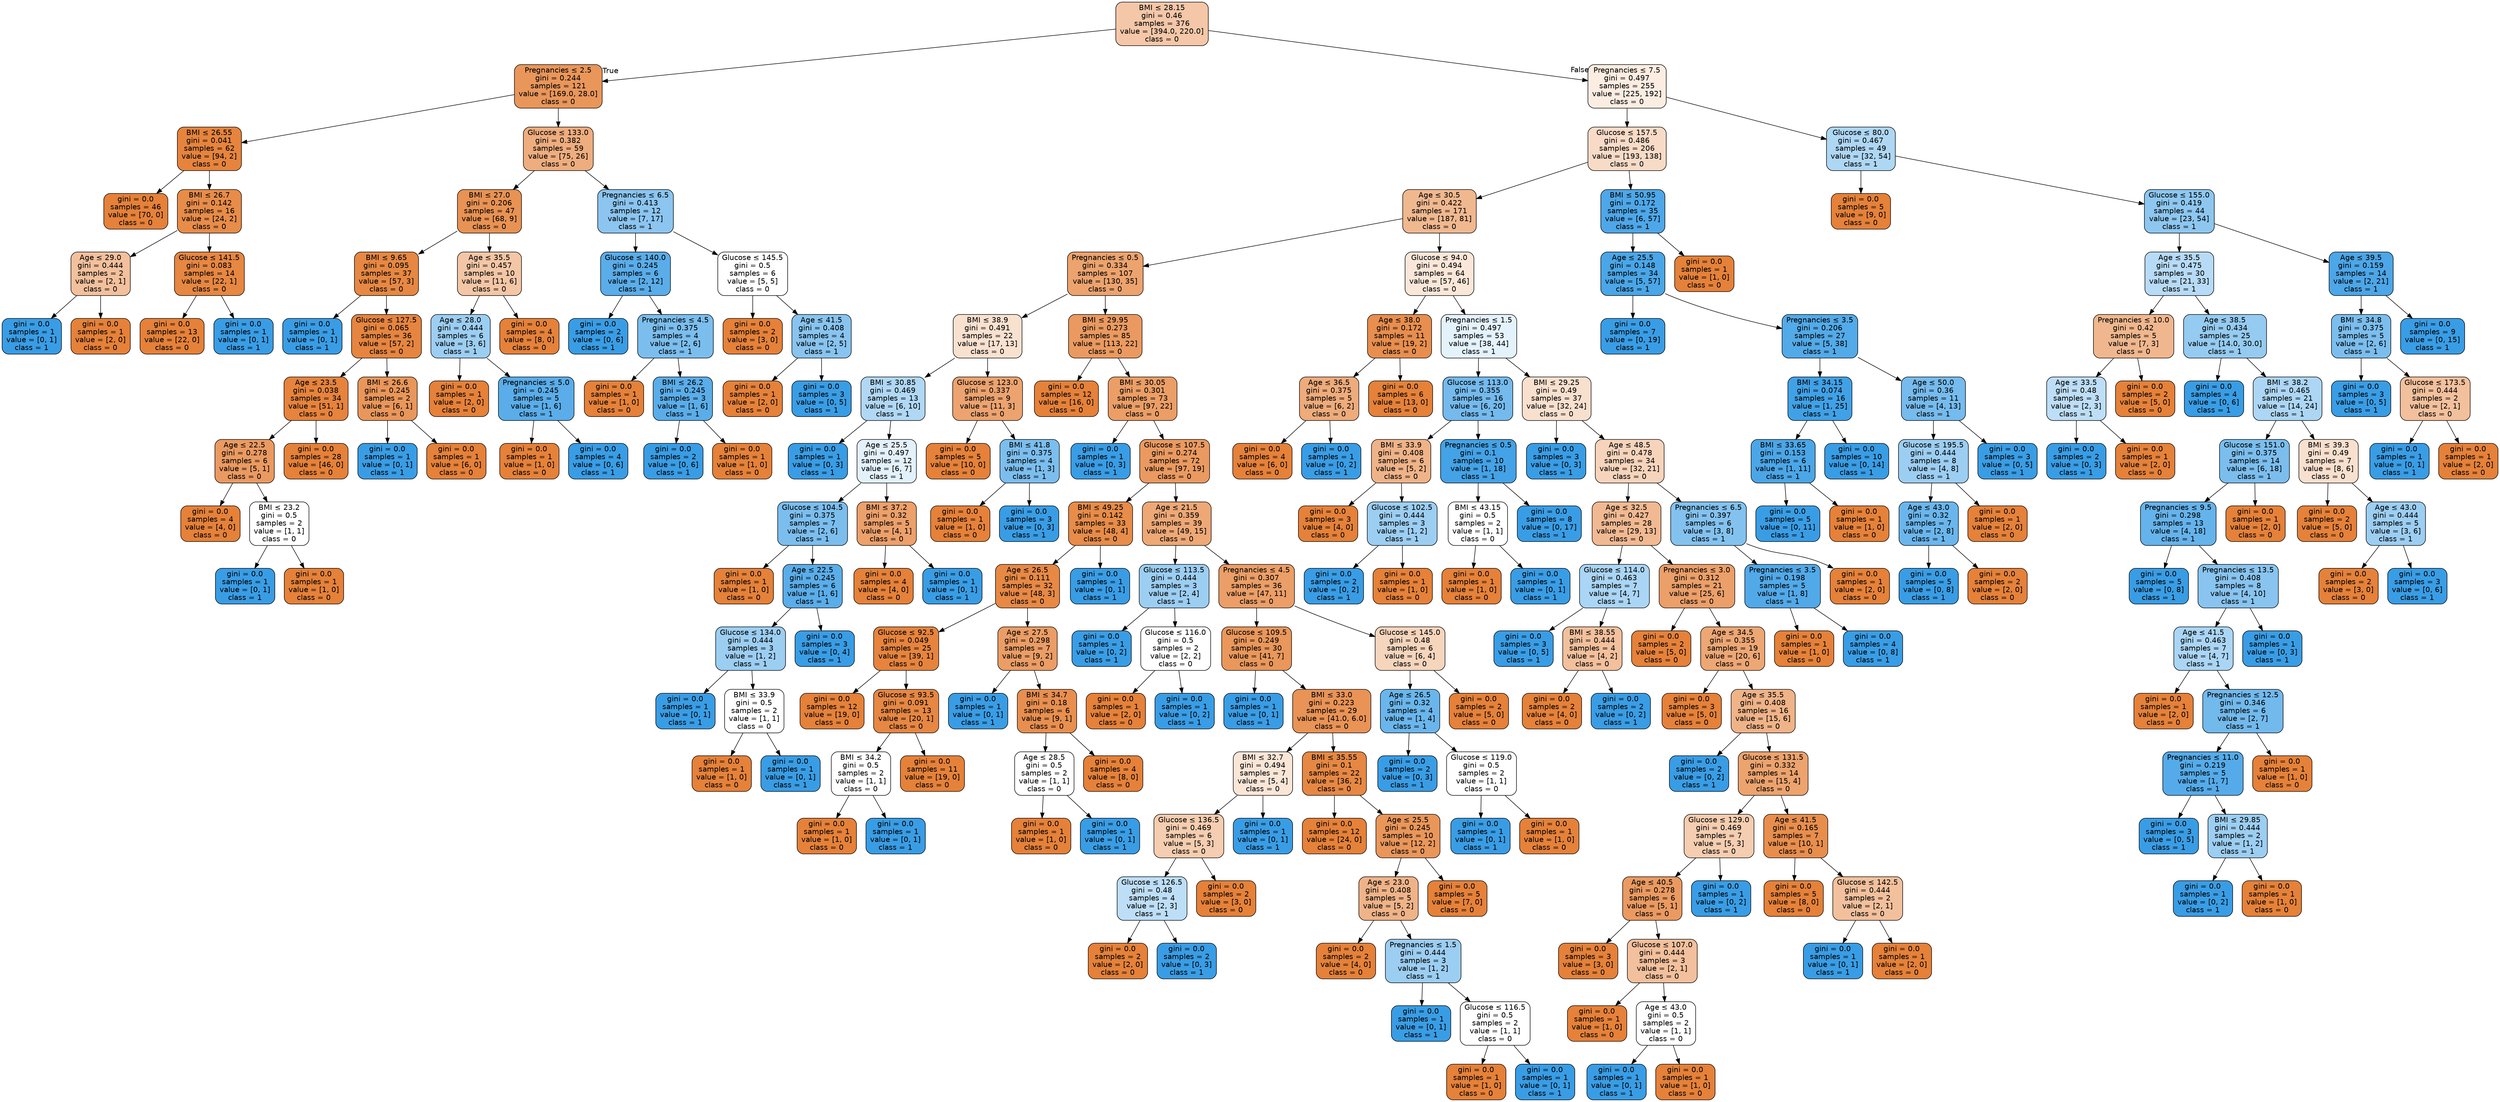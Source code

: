 digraph Tree {
node [shape=box, style="filled, rounded", color="black", fontname="helvetica"] ;
edge [fontname="helvetica"] ;
0 [label=<BMI &le; 28.15<br/>gini = 0.46<br/>samples = 376<br/>value = [394.0, 220.0]<br/>class = 0>, fillcolor="#f4c7a8"] ;
1 [label=<Pregnancies &le; 2.5<br/>gini = 0.244<br/>samples = 121<br/>value = [169.0, 28.0]<br/>class = 0>, fillcolor="#e9965a"] ;
0 -> 1 [labeldistance=2.5, labelangle=45, headlabel="True"] ;
2 [label=<BMI &le; 26.55<br/>gini = 0.041<br/>samples = 62<br/>value = [94, 2]<br/>class = 0>, fillcolor="#e6843d"] ;
1 -> 2 ;
3 [label=<gini = 0.0<br/>samples = 46<br/>value = [70, 0]<br/>class = 0>, fillcolor="#e58139"] ;
2 -> 3 ;
4 [label=<BMI &le; 26.7<br/>gini = 0.142<br/>samples = 16<br/>value = [24, 2]<br/>class = 0>, fillcolor="#e78c49"] ;
2 -> 4 ;
5 [label=<Age &le; 29.0<br/>gini = 0.444<br/>samples = 2<br/>value = [2, 1]<br/>class = 0>, fillcolor="#f2c09c"] ;
4 -> 5 ;
6 [label=<gini = 0.0<br/>samples = 1<br/>value = [0, 1]<br/>class = 1>, fillcolor="#399de5"] ;
5 -> 6 ;
7 [label=<gini = 0.0<br/>samples = 1<br/>value = [2, 0]<br/>class = 0>, fillcolor="#e58139"] ;
5 -> 7 ;
8 [label=<Glucose &le; 141.5<br/>gini = 0.083<br/>samples = 14<br/>value = [22, 1]<br/>class = 0>, fillcolor="#e68742"] ;
4 -> 8 ;
9 [label=<gini = 0.0<br/>samples = 13<br/>value = [22, 0]<br/>class = 0>, fillcolor="#e58139"] ;
8 -> 9 ;
10 [label=<gini = 0.0<br/>samples = 1<br/>value = [0, 1]<br/>class = 1>, fillcolor="#399de5"] ;
8 -> 10 ;
11 [label=<Glucose &le; 133.0<br/>gini = 0.382<br/>samples = 59<br/>value = [75, 26]<br/>class = 0>, fillcolor="#eead7e"] ;
1 -> 11 ;
12 [label=<BMI &le; 27.0<br/>gini = 0.206<br/>samples = 47<br/>value = [68, 9]<br/>class = 0>, fillcolor="#e89253"] ;
11 -> 12 ;
13 [label=<BMI &le; 9.65<br/>gini = 0.095<br/>samples = 37<br/>value = [57, 3]<br/>class = 0>, fillcolor="#e68843"] ;
12 -> 13 ;
14 [label=<gini = 0.0<br/>samples = 1<br/>value = [0, 1]<br/>class = 1>, fillcolor="#399de5"] ;
13 -> 14 ;
15 [label=<Glucose &le; 127.5<br/>gini = 0.065<br/>samples = 36<br/>value = [57, 2]<br/>class = 0>, fillcolor="#e68540"] ;
13 -> 15 ;
16 [label=<Age &le; 23.5<br/>gini = 0.038<br/>samples = 34<br/>value = [51, 1]<br/>class = 0>, fillcolor="#e6833d"] ;
15 -> 16 ;
17 [label=<Age &le; 22.5<br/>gini = 0.278<br/>samples = 6<br/>value = [5, 1]<br/>class = 0>, fillcolor="#ea9a61"] ;
16 -> 17 ;
18 [label=<gini = 0.0<br/>samples = 4<br/>value = [4, 0]<br/>class = 0>, fillcolor="#e58139"] ;
17 -> 18 ;
19 [label=<BMI &le; 23.2<br/>gini = 0.5<br/>samples = 2<br/>value = [1, 1]<br/>class = 0>, fillcolor="#ffffff"] ;
17 -> 19 ;
20 [label=<gini = 0.0<br/>samples = 1<br/>value = [0, 1]<br/>class = 1>, fillcolor="#399de5"] ;
19 -> 20 ;
21 [label=<gini = 0.0<br/>samples = 1<br/>value = [1, 0]<br/>class = 0>, fillcolor="#e58139"] ;
19 -> 21 ;
22 [label=<gini = 0.0<br/>samples = 28<br/>value = [46, 0]<br/>class = 0>, fillcolor="#e58139"] ;
16 -> 22 ;
23 [label=<BMI &le; 26.6<br/>gini = 0.245<br/>samples = 2<br/>value = [6, 1]<br/>class = 0>, fillcolor="#e9965a"] ;
15 -> 23 ;
24 [label=<gini = 0.0<br/>samples = 1<br/>value = [0, 1]<br/>class = 1>, fillcolor="#399de5"] ;
23 -> 24 ;
25 [label=<gini = 0.0<br/>samples = 1<br/>value = [6, 0]<br/>class = 0>, fillcolor="#e58139"] ;
23 -> 25 ;
26 [label=<Age &le; 35.5<br/>gini = 0.457<br/>samples = 10<br/>value = [11, 6]<br/>class = 0>, fillcolor="#f3c6a5"] ;
12 -> 26 ;
27 [label=<Age &le; 28.0<br/>gini = 0.444<br/>samples = 6<br/>value = [3, 6]<br/>class = 1>, fillcolor="#9ccef2"] ;
26 -> 27 ;
28 [label=<gini = 0.0<br/>samples = 1<br/>value = [2, 0]<br/>class = 0>, fillcolor="#e58139"] ;
27 -> 28 ;
29 [label=<Pregnancies &le; 5.0<br/>gini = 0.245<br/>samples = 5<br/>value = [1, 6]<br/>class = 1>, fillcolor="#5aade9"] ;
27 -> 29 ;
30 [label=<gini = 0.0<br/>samples = 1<br/>value = [1, 0]<br/>class = 0>, fillcolor="#e58139"] ;
29 -> 30 ;
31 [label=<gini = 0.0<br/>samples = 4<br/>value = [0, 6]<br/>class = 1>, fillcolor="#399de5"] ;
29 -> 31 ;
32 [label=<gini = 0.0<br/>samples = 4<br/>value = [8, 0]<br/>class = 0>, fillcolor="#e58139"] ;
26 -> 32 ;
33 [label=<Pregnancies &le; 6.5<br/>gini = 0.413<br/>samples = 12<br/>value = [7, 17]<br/>class = 1>, fillcolor="#8bc5f0"] ;
11 -> 33 ;
34 [label=<Glucose &le; 140.0<br/>gini = 0.245<br/>samples = 6<br/>value = [2, 12]<br/>class = 1>, fillcolor="#5aade9"] ;
33 -> 34 ;
35 [label=<gini = 0.0<br/>samples = 2<br/>value = [0, 6]<br/>class = 1>, fillcolor="#399de5"] ;
34 -> 35 ;
36 [label=<Pregnancies &le; 4.5<br/>gini = 0.375<br/>samples = 4<br/>value = [2, 6]<br/>class = 1>, fillcolor="#7bbeee"] ;
34 -> 36 ;
37 [label=<gini = 0.0<br/>samples = 1<br/>value = [1, 0]<br/>class = 0>, fillcolor="#e58139"] ;
36 -> 37 ;
38 [label=<BMI &le; 26.2<br/>gini = 0.245<br/>samples = 3<br/>value = [1, 6]<br/>class = 1>, fillcolor="#5aade9"] ;
36 -> 38 ;
39 [label=<gini = 0.0<br/>samples = 2<br/>value = [0, 6]<br/>class = 1>, fillcolor="#399de5"] ;
38 -> 39 ;
40 [label=<gini = 0.0<br/>samples = 1<br/>value = [1, 0]<br/>class = 0>, fillcolor="#e58139"] ;
38 -> 40 ;
41 [label=<Glucose &le; 145.5<br/>gini = 0.5<br/>samples = 6<br/>value = [5, 5]<br/>class = 0>, fillcolor="#ffffff"] ;
33 -> 41 ;
42 [label=<gini = 0.0<br/>samples = 2<br/>value = [3, 0]<br/>class = 0>, fillcolor="#e58139"] ;
41 -> 42 ;
43 [label=<Age &le; 41.5<br/>gini = 0.408<br/>samples = 4<br/>value = [2, 5]<br/>class = 1>, fillcolor="#88c4ef"] ;
41 -> 43 ;
44 [label=<gini = 0.0<br/>samples = 1<br/>value = [2, 0]<br/>class = 0>, fillcolor="#e58139"] ;
43 -> 44 ;
45 [label=<gini = 0.0<br/>samples = 3<br/>value = [0, 5]<br/>class = 1>, fillcolor="#399de5"] ;
43 -> 45 ;
46 [label=<Pregnancies &le; 7.5<br/>gini = 0.497<br/>samples = 255<br/>value = [225, 192]<br/>class = 0>, fillcolor="#fbede2"] ;
0 -> 46 [labeldistance=2.5, labelangle=-45, headlabel="False"] ;
47 [label=<Glucose &le; 157.5<br/>gini = 0.486<br/>samples = 206<br/>value = [193, 138]<br/>class = 0>, fillcolor="#f8dbc7"] ;
46 -> 47 ;
48 [label=<Age &le; 30.5<br/>gini = 0.422<br/>samples = 171<br/>value = [187, 81]<br/>class = 0>, fillcolor="#f0b88f"] ;
47 -> 48 ;
49 [label=<Pregnancies &le; 0.5<br/>gini = 0.334<br/>samples = 107<br/>value = [130, 35]<br/>class = 0>, fillcolor="#eca36e"] ;
48 -> 49 ;
50 [label=<BMI &le; 38.9<br/>gini = 0.491<br/>samples = 22<br/>value = [17, 13]<br/>class = 0>, fillcolor="#f9e1d0"] ;
49 -> 50 ;
51 [label=<BMI &le; 30.85<br/>gini = 0.469<br/>samples = 13<br/>value = [6, 10]<br/>class = 1>, fillcolor="#b0d8f5"] ;
50 -> 51 ;
52 [label=<gini = 0.0<br/>samples = 1<br/>value = [0, 3]<br/>class = 1>, fillcolor="#399de5"] ;
51 -> 52 ;
53 [label=<Age &le; 25.5<br/>gini = 0.497<br/>samples = 12<br/>value = [6, 7]<br/>class = 1>, fillcolor="#e3f1fb"] ;
51 -> 53 ;
54 [label=<Glucose &le; 104.5<br/>gini = 0.375<br/>samples = 7<br/>value = [2, 6]<br/>class = 1>, fillcolor="#7bbeee"] ;
53 -> 54 ;
55 [label=<gini = 0.0<br/>samples = 1<br/>value = [1, 0]<br/>class = 0>, fillcolor="#e58139"] ;
54 -> 55 ;
56 [label=<Age &le; 22.5<br/>gini = 0.245<br/>samples = 6<br/>value = [1, 6]<br/>class = 1>, fillcolor="#5aade9"] ;
54 -> 56 ;
57 [label=<Glucose &le; 134.0<br/>gini = 0.444<br/>samples = 3<br/>value = [1, 2]<br/>class = 1>, fillcolor="#9ccef2"] ;
56 -> 57 ;
58 [label=<gini = 0.0<br/>samples = 1<br/>value = [0, 1]<br/>class = 1>, fillcolor="#399de5"] ;
57 -> 58 ;
59 [label=<BMI &le; 33.9<br/>gini = 0.5<br/>samples = 2<br/>value = [1, 1]<br/>class = 0>, fillcolor="#ffffff"] ;
57 -> 59 ;
60 [label=<gini = 0.0<br/>samples = 1<br/>value = [1, 0]<br/>class = 0>, fillcolor="#e58139"] ;
59 -> 60 ;
61 [label=<gini = 0.0<br/>samples = 1<br/>value = [0, 1]<br/>class = 1>, fillcolor="#399de5"] ;
59 -> 61 ;
62 [label=<gini = 0.0<br/>samples = 3<br/>value = [0, 4]<br/>class = 1>, fillcolor="#399de5"] ;
56 -> 62 ;
63 [label=<BMI &le; 37.2<br/>gini = 0.32<br/>samples = 5<br/>value = [4, 1]<br/>class = 0>, fillcolor="#eca06a"] ;
53 -> 63 ;
64 [label=<gini = 0.0<br/>samples = 4<br/>value = [4, 0]<br/>class = 0>, fillcolor="#e58139"] ;
63 -> 64 ;
65 [label=<gini = 0.0<br/>samples = 1<br/>value = [0, 1]<br/>class = 1>, fillcolor="#399de5"] ;
63 -> 65 ;
66 [label=<Glucose &le; 123.0<br/>gini = 0.337<br/>samples = 9<br/>value = [11, 3]<br/>class = 0>, fillcolor="#eca36f"] ;
50 -> 66 ;
67 [label=<gini = 0.0<br/>samples = 5<br/>value = [10, 0]<br/>class = 0>, fillcolor="#e58139"] ;
66 -> 67 ;
68 [label=<BMI &le; 41.8<br/>gini = 0.375<br/>samples = 4<br/>value = [1, 3]<br/>class = 1>, fillcolor="#7bbeee"] ;
66 -> 68 ;
69 [label=<gini = 0.0<br/>samples = 1<br/>value = [1, 0]<br/>class = 0>, fillcolor="#e58139"] ;
68 -> 69 ;
70 [label=<gini = 0.0<br/>samples = 3<br/>value = [0, 3]<br/>class = 1>, fillcolor="#399de5"] ;
68 -> 70 ;
71 [label=<BMI &le; 29.95<br/>gini = 0.273<br/>samples = 85<br/>value = [113, 22]<br/>class = 0>, fillcolor="#ea9a60"] ;
49 -> 71 ;
72 [label=<gini = 0.0<br/>samples = 12<br/>value = [16, 0]<br/>class = 0>, fillcolor="#e58139"] ;
71 -> 72 ;
73 [label=<BMI &le; 30.05<br/>gini = 0.301<br/>samples = 73<br/>value = [97, 22]<br/>class = 0>, fillcolor="#eb9e66"] ;
71 -> 73 ;
74 [label=<gini = 0.0<br/>samples = 1<br/>value = [0, 3]<br/>class = 1>, fillcolor="#399de5"] ;
73 -> 74 ;
75 [label=<Glucose &le; 107.5<br/>gini = 0.274<br/>samples = 72<br/>value = [97, 19]<br/>class = 0>, fillcolor="#ea9a60"] ;
73 -> 75 ;
76 [label=<BMI &le; 49.25<br/>gini = 0.142<br/>samples = 33<br/>value = [48, 4]<br/>class = 0>, fillcolor="#e78c49"] ;
75 -> 76 ;
77 [label=<Age &le; 26.5<br/>gini = 0.111<br/>samples = 32<br/>value = [48, 3]<br/>class = 0>, fillcolor="#e78945"] ;
76 -> 77 ;
78 [label=<Glucose &le; 92.5<br/>gini = 0.049<br/>samples = 25<br/>value = [39, 1]<br/>class = 0>, fillcolor="#e6843e"] ;
77 -> 78 ;
79 [label=<gini = 0.0<br/>samples = 12<br/>value = [19, 0]<br/>class = 0>, fillcolor="#e58139"] ;
78 -> 79 ;
80 [label=<Glucose &le; 93.5<br/>gini = 0.091<br/>samples = 13<br/>value = [20, 1]<br/>class = 0>, fillcolor="#e68743"] ;
78 -> 80 ;
81 [label=<BMI &le; 34.2<br/>gini = 0.5<br/>samples = 2<br/>value = [1, 1]<br/>class = 0>, fillcolor="#ffffff"] ;
80 -> 81 ;
82 [label=<gini = 0.0<br/>samples = 1<br/>value = [1, 0]<br/>class = 0>, fillcolor="#e58139"] ;
81 -> 82 ;
83 [label=<gini = 0.0<br/>samples = 1<br/>value = [0, 1]<br/>class = 1>, fillcolor="#399de5"] ;
81 -> 83 ;
84 [label=<gini = 0.0<br/>samples = 11<br/>value = [19, 0]<br/>class = 0>, fillcolor="#e58139"] ;
80 -> 84 ;
85 [label=<Age &le; 27.5<br/>gini = 0.298<br/>samples = 7<br/>value = [9, 2]<br/>class = 0>, fillcolor="#eb9d65"] ;
77 -> 85 ;
86 [label=<gini = 0.0<br/>samples = 1<br/>value = [0, 1]<br/>class = 1>, fillcolor="#399de5"] ;
85 -> 86 ;
87 [label=<BMI &le; 34.7<br/>gini = 0.18<br/>samples = 6<br/>value = [9, 1]<br/>class = 0>, fillcolor="#e88f4f"] ;
85 -> 87 ;
88 [label=<Age &le; 28.5<br/>gini = 0.5<br/>samples = 2<br/>value = [1, 1]<br/>class = 0>, fillcolor="#ffffff"] ;
87 -> 88 ;
89 [label=<gini = 0.0<br/>samples = 1<br/>value = [1, 0]<br/>class = 0>, fillcolor="#e58139"] ;
88 -> 89 ;
90 [label=<gini = 0.0<br/>samples = 1<br/>value = [0, 1]<br/>class = 1>, fillcolor="#399de5"] ;
88 -> 90 ;
91 [label=<gini = 0.0<br/>samples = 4<br/>value = [8, 0]<br/>class = 0>, fillcolor="#e58139"] ;
87 -> 91 ;
92 [label=<gini = 0.0<br/>samples = 1<br/>value = [0, 1]<br/>class = 1>, fillcolor="#399de5"] ;
76 -> 92 ;
93 [label=<Age &le; 21.5<br/>gini = 0.359<br/>samples = 39<br/>value = [49, 15]<br/>class = 0>, fillcolor="#eda876"] ;
75 -> 93 ;
94 [label=<Glucose &le; 113.5<br/>gini = 0.444<br/>samples = 3<br/>value = [2, 4]<br/>class = 1>, fillcolor="#9ccef2"] ;
93 -> 94 ;
95 [label=<gini = 0.0<br/>samples = 1<br/>value = [0, 2]<br/>class = 1>, fillcolor="#399de5"] ;
94 -> 95 ;
96 [label=<Glucose &le; 116.0<br/>gini = 0.5<br/>samples = 2<br/>value = [2, 2]<br/>class = 0>, fillcolor="#ffffff"] ;
94 -> 96 ;
97 [label=<gini = 0.0<br/>samples = 1<br/>value = [2, 0]<br/>class = 0>, fillcolor="#e58139"] ;
96 -> 97 ;
98 [label=<gini = 0.0<br/>samples = 1<br/>value = [0, 2]<br/>class = 1>, fillcolor="#399de5"] ;
96 -> 98 ;
99 [label=<Pregnancies &le; 4.5<br/>gini = 0.307<br/>samples = 36<br/>value = [47, 11]<br/>class = 0>, fillcolor="#eb9e67"] ;
93 -> 99 ;
100 [label=<Glucose &le; 109.5<br/>gini = 0.249<br/>samples = 30<br/>value = [41, 7]<br/>class = 0>, fillcolor="#e9975b"] ;
99 -> 100 ;
101 [label=<gini = 0.0<br/>samples = 1<br/>value = [0, 1]<br/>class = 1>, fillcolor="#399de5"] ;
100 -> 101 ;
102 [label=<BMI &le; 33.0<br/>gini = 0.223<br/>samples = 29<br/>value = [41.0, 6.0]<br/>class = 0>, fillcolor="#e99356"] ;
100 -> 102 ;
103 [label=<BMI &le; 32.7<br/>gini = 0.494<br/>samples = 7<br/>value = [5, 4]<br/>class = 0>, fillcolor="#fae6d7"] ;
102 -> 103 ;
104 [label=<Glucose &le; 136.5<br/>gini = 0.469<br/>samples = 6<br/>value = [5, 3]<br/>class = 0>, fillcolor="#f5cdb0"] ;
103 -> 104 ;
105 [label=<Glucose &le; 126.5<br/>gini = 0.48<br/>samples = 4<br/>value = [2, 3]<br/>class = 1>, fillcolor="#bddef6"] ;
104 -> 105 ;
106 [label=<gini = 0.0<br/>samples = 2<br/>value = [2, 0]<br/>class = 0>, fillcolor="#e58139"] ;
105 -> 106 ;
107 [label=<gini = 0.0<br/>samples = 2<br/>value = [0, 3]<br/>class = 1>, fillcolor="#399de5"] ;
105 -> 107 ;
108 [label=<gini = 0.0<br/>samples = 2<br/>value = [3, 0]<br/>class = 0>, fillcolor="#e58139"] ;
104 -> 108 ;
109 [label=<gini = 0.0<br/>samples = 1<br/>value = [0, 1]<br/>class = 1>, fillcolor="#399de5"] ;
103 -> 109 ;
110 [label=<BMI &le; 35.55<br/>gini = 0.1<br/>samples = 22<br/>value = [36, 2]<br/>class = 0>, fillcolor="#e68844"] ;
102 -> 110 ;
111 [label=<gini = 0.0<br/>samples = 12<br/>value = [24, 0]<br/>class = 0>, fillcolor="#e58139"] ;
110 -> 111 ;
112 [label=<Age &le; 25.5<br/>gini = 0.245<br/>samples = 10<br/>value = [12, 2]<br/>class = 0>, fillcolor="#e9965a"] ;
110 -> 112 ;
113 [label=<Age &le; 23.0<br/>gini = 0.408<br/>samples = 5<br/>value = [5, 2]<br/>class = 0>, fillcolor="#efb388"] ;
112 -> 113 ;
114 [label=<gini = 0.0<br/>samples = 2<br/>value = [4, 0]<br/>class = 0>, fillcolor="#e58139"] ;
113 -> 114 ;
115 [label=<Pregnancies &le; 1.5<br/>gini = 0.444<br/>samples = 3<br/>value = [1, 2]<br/>class = 1>, fillcolor="#9ccef2"] ;
113 -> 115 ;
116 [label=<gini = 0.0<br/>samples = 1<br/>value = [0, 1]<br/>class = 1>, fillcolor="#399de5"] ;
115 -> 116 ;
117 [label=<Glucose &le; 116.5<br/>gini = 0.5<br/>samples = 2<br/>value = [1, 1]<br/>class = 0>, fillcolor="#ffffff"] ;
115 -> 117 ;
118 [label=<gini = 0.0<br/>samples = 1<br/>value = [1, 0]<br/>class = 0>, fillcolor="#e58139"] ;
117 -> 118 ;
119 [label=<gini = 0.0<br/>samples = 1<br/>value = [0, 1]<br/>class = 1>, fillcolor="#399de5"] ;
117 -> 119 ;
120 [label=<gini = 0.0<br/>samples = 5<br/>value = [7, 0]<br/>class = 0>, fillcolor="#e58139"] ;
112 -> 120 ;
121 [label=<Glucose &le; 145.0<br/>gini = 0.48<br/>samples = 6<br/>value = [6, 4]<br/>class = 0>, fillcolor="#f6d5bd"] ;
99 -> 121 ;
122 [label=<Age &le; 26.5<br/>gini = 0.32<br/>samples = 4<br/>value = [1, 4]<br/>class = 1>, fillcolor="#6ab6ec"] ;
121 -> 122 ;
123 [label=<gini = 0.0<br/>samples = 2<br/>value = [0, 3]<br/>class = 1>, fillcolor="#399de5"] ;
122 -> 123 ;
124 [label=<Glucose &le; 119.0<br/>gini = 0.5<br/>samples = 2<br/>value = [1, 1]<br/>class = 0>, fillcolor="#ffffff"] ;
122 -> 124 ;
125 [label=<gini = 0.0<br/>samples = 1<br/>value = [0, 1]<br/>class = 1>, fillcolor="#399de5"] ;
124 -> 125 ;
126 [label=<gini = 0.0<br/>samples = 1<br/>value = [1, 0]<br/>class = 0>, fillcolor="#e58139"] ;
124 -> 126 ;
127 [label=<gini = 0.0<br/>samples = 2<br/>value = [5, 0]<br/>class = 0>, fillcolor="#e58139"] ;
121 -> 127 ;
128 [label=<Glucose &le; 94.0<br/>gini = 0.494<br/>samples = 64<br/>value = [57, 46]<br/>class = 0>, fillcolor="#fae7d9"] ;
48 -> 128 ;
129 [label=<Age &le; 38.0<br/>gini = 0.172<br/>samples = 11<br/>value = [19, 2]<br/>class = 0>, fillcolor="#e88e4e"] ;
128 -> 129 ;
130 [label=<Age &le; 36.5<br/>gini = 0.375<br/>samples = 5<br/>value = [6, 2]<br/>class = 0>, fillcolor="#eeab7b"] ;
129 -> 130 ;
131 [label=<gini = 0.0<br/>samples = 4<br/>value = [6, 0]<br/>class = 0>, fillcolor="#e58139"] ;
130 -> 131 ;
132 [label=<gini = 0.0<br/>samples = 1<br/>value = [0, 2]<br/>class = 1>, fillcolor="#399de5"] ;
130 -> 132 ;
133 [label=<gini = 0.0<br/>samples = 6<br/>value = [13, 0]<br/>class = 0>, fillcolor="#e58139"] ;
129 -> 133 ;
134 [label=<Pregnancies &le; 1.5<br/>gini = 0.497<br/>samples = 53<br/>value = [38, 44]<br/>class = 1>, fillcolor="#e4f2fb"] ;
128 -> 134 ;
135 [label=<Glucose &le; 113.0<br/>gini = 0.355<br/>samples = 16<br/>value = [6, 20]<br/>class = 1>, fillcolor="#74baed"] ;
134 -> 135 ;
136 [label=<BMI &le; 33.9<br/>gini = 0.408<br/>samples = 6<br/>value = [5, 2]<br/>class = 0>, fillcolor="#efb388"] ;
135 -> 136 ;
137 [label=<gini = 0.0<br/>samples = 3<br/>value = [4, 0]<br/>class = 0>, fillcolor="#e58139"] ;
136 -> 137 ;
138 [label=<Glucose &le; 102.5<br/>gini = 0.444<br/>samples = 3<br/>value = [1, 2]<br/>class = 1>, fillcolor="#9ccef2"] ;
136 -> 138 ;
139 [label=<gini = 0.0<br/>samples = 2<br/>value = [0, 2]<br/>class = 1>, fillcolor="#399de5"] ;
138 -> 139 ;
140 [label=<gini = 0.0<br/>samples = 1<br/>value = [1, 0]<br/>class = 0>, fillcolor="#e58139"] ;
138 -> 140 ;
141 [label=<Pregnancies &le; 0.5<br/>gini = 0.1<br/>samples = 10<br/>value = [1, 18]<br/>class = 1>, fillcolor="#44a2e6"] ;
135 -> 141 ;
142 [label=<BMI &le; 43.15<br/>gini = 0.5<br/>samples = 2<br/>value = [1, 1]<br/>class = 0>, fillcolor="#ffffff"] ;
141 -> 142 ;
143 [label=<gini = 0.0<br/>samples = 1<br/>value = [1, 0]<br/>class = 0>, fillcolor="#e58139"] ;
142 -> 143 ;
144 [label=<gini = 0.0<br/>samples = 1<br/>value = [0, 1]<br/>class = 1>, fillcolor="#399de5"] ;
142 -> 144 ;
145 [label=<gini = 0.0<br/>samples = 8<br/>value = [0, 17]<br/>class = 1>, fillcolor="#399de5"] ;
141 -> 145 ;
146 [label=<BMI &le; 29.25<br/>gini = 0.49<br/>samples = 37<br/>value = [32, 24]<br/>class = 0>, fillcolor="#f8e0ce"] ;
134 -> 146 ;
147 [label=<gini = 0.0<br/>samples = 3<br/>value = [0, 3]<br/>class = 1>, fillcolor="#399de5"] ;
146 -> 147 ;
148 [label=<Age &le; 48.5<br/>gini = 0.478<br/>samples = 34<br/>value = [32, 21]<br/>class = 0>, fillcolor="#f6d4bb"] ;
146 -> 148 ;
149 [label=<Age &le; 32.5<br/>gini = 0.427<br/>samples = 28<br/>value = [29, 13]<br/>class = 0>, fillcolor="#f1b992"] ;
148 -> 149 ;
150 [label=<Glucose &le; 114.0<br/>gini = 0.463<br/>samples = 7<br/>value = [4, 7]<br/>class = 1>, fillcolor="#aad5f4"] ;
149 -> 150 ;
151 [label=<gini = 0.0<br/>samples = 3<br/>value = [0, 5]<br/>class = 1>, fillcolor="#399de5"] ;
150 -> 151 ;
152 [label=<BMI &le; 38.55<br/>gini = 0.444<br/>samples = 4<br/>value = [4, 2]<br/>class = 0>, fillcolor="#f2c09c"] ;
150 -> 152 ;
153 [label=<gini = 0.0<br/>samples = 2<br/>value = [4, 0]<br/>class = 0>, fillcolor="#e58139"] ;
152 -> 153 ;
154 [label=<gini = 0.0<br/>samples = 2<br/>value = [0, 2]<br/>class = 1>, fillcolor="#399de5"] ;
152 -> 154 ;
155 [label=<Pregnancies &le; 3.0<br/>gini = 0.312<br/>samples = 21<br/>value = [25, 6]<br/>class = 0>, fillcolor="#eb9f69"] ;
149 -> 155 ;
156 [label=<gini = 0.0<br/>samples = 2<br/>value = [5, 0]<br/>class = 0>, fillcolor="#e58139"] ;
155 -> 156 ;
157 [label=<Age &le; 34.5<br/>gini = 0.355<br/>samples = 19<br/>value = [20, 6]<br/>class = 0>, fillcolor="#eda774"] ;
155 -> 157 ;
158 [label=<gini = 0.0<br/>samples = 3<br/>value = [5, 0]<br/>class = 0>, fillcolor="#e58139"] ;
157 -> 158 ;
159 [label=<Age &le; 35.5<br/>gini = 0.408<br/>samples = 16<br/>value = [15, 6]<br/>class = 0>, fillcolor="#efb388"] ;
157 -> 159 ;
160 [label=<gini = 0.0<br/>samples = 2<br/>value = [0, 2]<br/>class = 1>, fillcolor="#399de5"] ;
159 -> 160 ;
161 [label=<Glucose &le; 131.5<br/>gini = 0.332<br/>samples = 14<br/>value = [15, 4]<br/>class = 0>, fillcolor="#eca36e"] ;
159 -> 161 ;
162 [label=<Glucose &le; 129.0<br/>gini = 0.469<br/>samples = 7<br/>value = [5, 3]<br/>class = 0>, fillcolor="#f5cdb0"] ;
161 -> 162 ;
163 [label=<Age &le; 40.5<br/>gini = 0.278<br/>samples = 6<br/>value = [5, 1]<br/>class = 0>, fillcolor="#ea9a61"] ;
162 -> 163 ;
164 [label=<gini = 0.0<br/>samples = 3<br/>value = [3, 0]<br/>class = 0>, fillcolor="#e58139"] ;
163 -> 164 ;
165 [label=<Glucose &le; 107.0<br/>gini = 0.444<br/>samples = 3<br/>value = [2, 1]<br/>class = 0>, fillcolor="#f2c09c"] ;
163 -> 165 ;
166 [label=<gini = 0.0<br/>samples = 1<br/>value = [1, 0]<br/>class = 0>, fillcolor="#e58139"] ;
165 -> 166 ;
167 [label=<Age &le; 43.0<br/>gini = 0.5<br/>samples = 2<br/>value = [1, 1]<br/>class = 0>, fillcolor="#ffffff"] ;
165 -> 167 ;
168 [label=<gini = 0.0<br/>samples = 1<br/>value = [0, 1]<br/>class = 1>, fillcolor="#399de5"] ;
167 -> 168 ;
169 [label=<gini = 0.0<br/>samples = 1<br/>value = [1, 0]<br/>class = 0>, fillcolor="#e58139"] ;
167 -> 169 ;
170 [label=<gini = 0.0<br/>samples = 1<br/>value = [0, 2]<br/>class = 1>, fillcolor="#399de5"] ;
162 -> 170 ;
171 [label=<Age &le; 41.5<br/>gini = 0.165<br/>samples = 7<br/>value = [10, 1]<br/>class = 0>, fillcolor="#e88e4d"] ;
161 -> 171 ;
172 [label=<gini = 0.0<br/>samples = 5<br/>value = [8, 0]<br/>class = 0>, fillcolor="#e58139"] ;
171 -> 172 ;
173 [label=<Glucose &le; 142.5<br/>gini = 0.444<br/>samples = 2<br/>value = [2, 1]<br/>class = 0>, fillcolor="#f2c09c"] ;
171 -> 173 ;
174 [label=<gini = 0.0<br/>samples = 1<br/>value = [0, 1]<br/>class = 1>, fillcolor="#399de5"] ;
173 -> 174 ;
175 [label=<gini = 0.0<br/>samples = 1<br/>value = [2, 0]<br/>class = 0>, fillcolor="#e58139"] ;
173 -> 175 ;
176 [label=<Pregnancies &le; 6.5<br/>gini = 0.397<br/>samples = 6<br/>value = [3, 8]<br/>class = 1>, fillcolor="#83c2ef"] ;
148 -> 176 ;
177 [label=<Pregnancies &le; 3.5<br/>gini = 0.198<br/>samples = 5<br/>value = [1, 8]<br/>class = 1>, fillcolor="#52a9e8"] ;
176 -> 177 ;
178 [label=<gini = 0.0<br/>samples = 1<br/>value = [1, 0]<br/>class = 0>, fillcolor="#e58139"] ;
177 -> 178 ;
179 [label=<gini = 0.0<br/>samples = 4<br/>value = [0, 8]<br/>class = 1>, fillcolor="#399de5"] ;
177 -> 179 ;
180 [label=<gini = 0.0<br/>samples = 1<br/>value = [2, 0]<br/>class = 0>, fillcolor="#e58139"] ;
176 -> 180 ;
181 [label=<BMI &le; 50.95<br/>gini = 0.172<br/>samples = 35<br/>value = [6, 57]<br/>class = 1>, fillcolor="#4ea7e8"] ;
47 -> 181 ;
182 [label=<Age &le; 25.5<br/>gini = 0.148<br/>samples = 34<br/>value = [5, 57]<br/>class = 1>, fillcolor="#4aa6e7"] ;
181 -> 182 ;
183 [label=<gini = 0.0<br/>samples = 7<br/>value = [0, 19]<br/>class = 1>, fillcolor="#399de5"] ;
182 -> 183 ;
184 [label=<Pregnancies &le; 3.5<br/>gini = 0.206<br/>samples = 27<br/>value = [5, 38]<br/>class = 1>, fillcolor="#53aae8"] ;
182 -> 184 ;
185 [label=<BMI &le; 34.15<br/>gini = 0.074<br/>samples = 16<br/>value = [1, 25]<br/>class = 1>, fillcolor="#41a1e6"] ;
184 -> 185 ;
186 [label=<BMI &le; 33.65<br/>gini = 0.153<br/>samples = 6<br/>value = [1, 11]<br/>class = 1>, fillcolor="#4ba6e7"] ;
185 -> 186 ;
187 [label=<gini = 0.0<br/>samples = 5<br/>value = [0, 11]<br/>class = 1>, fillcolor="#399de5"] ;
186 -> 187 ;
188 [label=<gini = 0.0<br/>samples = 1<br/>value = [1, 0]<br/>class = 0>, fillcolor="#e58139"] ;
186 -> 188 ;
189 [label=<gini = 0.0<br/>samples = 10<br/>value = [0, 14]<br/>class = 1>, fillcolor="#399de5"] ;
185 -> 189 ;
190 [label=<Age &le; 50.0<br/>gini = 0.36<br/>samples = 11<br/>value = [4, 13]<br/>class = 1>, fillcolor="#76bbed"] ;
184 -> 190 ;
191 [label=<Glucose &le; 195.5<br/>gini = 0.444<br/>samples = 8<br/>value = [4, 8]<br/>class = 1>, fillcolor="#9ccef2"] ;
190 -> 191 ;
192 [label=<Age &le; 43.0<br/>gini = 0.32<br/>samples = 7<br/>value = [2, 8]<br/>class = 1>, fillcolor="#6ab6ec"] ;
191 -> 192 ;
193 [label=<gini = 0.0<br/>samples = 5<br/>value = [0, 8]<br/>class = 1>, fillcolor="#399de5"] ;
192 -> 193 ;
194 [label=<gini = 0.0<br/>samples = 2<br/>value = [2, 0]<br/>class = 0>, fillcolor="#e58139"] ;
192 -> 194 ;
195 [label=<gini = 0.0<br/>samples = 1<br/>value = [2, 0]<br/>class = 0>, fillcolor="#e58139"] ;
191 -> 195 ;
196 [label=<gini = 0.0<br/>samples = 3<br/>value = [0, 5]<br/>class = 1>, fillcolor="#399de5"] ;
190 -> 196 ;
197 [label=<gini = 0.0<br/>samples = 1<br/>value = [1, 0]<br/>class = 0>, fillcolor="#e58139"] ;
181 -> 197 ;
198 [label=<Glucose &le; 80.0<br/>gini = 0.467<br/>samples = 49<br/>value = [32, 54]<br/>class = 1>, fillcolor="#aed7f4"] ;
46 -> 198 ;
199 [label=<gini = 0.0<br/>samples = 5<br/>value = [9, 0]<br/>class = 0>, fillcolor="#e58139"] ;
198 -> 199 ;
200 [label=<Glucose &le; 155.0<br/>gini = 0.419<br/>samples = 44<br/>value = [23, 54]<br/>class = 1>, fillcolor="#8dc7f0"] ;
198 -> 200 ;
201 [label=<Age &le; 35.5<br/>gini = 0.475<br/>samples = 30<br/>value = [21, 33]<br/>class = 1>, fillcolor="#b7dbf6"] ;
200 -> 201 ;
202 [label=<Pregnancies &le; 10.0<br/>gini = 0.42<br/>samples = 5<br/>value = [7, 3]<br/>class = 0>, fillcolor="#f0b78e"] ;
201 -> 202 ;
203 [label=<Age &le; 33.5<br/>gini = 0.48<br/>samples = 3<br/>value = [2, 3]<br/>class = 1>, fillcolor="#bddef6"] ;
202 -> 203 ;
204 [label=<gini = 0.0<br/>samples = 2<br/>value = [0, 3]<br/>class = 1>, fillcolor="#399de5"] ;
203 -> 204 ;
205 [label=<gini = 0.0<br/>samples = 1<br/>value = [2, 0]<br/>class = 0>, fillcolor="#e58139"] ;
203 -> 205 ;
206 [label=<gini = 0.0<br/>samples = 2<br/>value = [5, 0]<br/>class = 0>, fillcolor="#e58139"] ;
202 -> 206 ;
207 [label=<Age &le; 38.5<br/>gini = 0.434<br/>samples = 25<br/>value = [14.0, 30.0]<br/>class = 1>, fillcolor="#95cbf1"] ;
201 -> 207 ;
208 [label=<gini = 0.0<br/>samples = 4<br/>value = [0, 6]<br/>class = 1>, fillcolor="#399de5"] ;
207 -> 208 ;
209 [label=<BMI &le; 38.2<br/>gini = 0.465<br/>samples = 21<br/>value = [14, 24]<br/>class = 1>, fillcolor="#acd6f4"] ;
207 -> 209 ;
210 [label=<Glucose &le; 151.0<br/>gini = 0.375<br/>samples = 14<br/>value = [6, 18]<br/>class = 1>, fillcolor="#7bbeee"] ;
209 -> 210 ;
211 [label=<Pregnancies &le; 9.5<br/>gini = 0.298<br/>samples = 13<br/>value = [4, 18]<br/>class = 1>, fillcolor="#65b3eb"] ;
210 -> 211 ;
212 [label=<gini = 0.0<br/>samples = 5<br/>value = [0, 8]<br/>class = 1>, fillcolor="#399de5"] ;
211 -> 212 ;
213 [label=<Pregnancies &le; 13.5<br/>gini = 0.408<br/>samples = 8<br/>value = [4, 10]<br/>class = 1>, fillcolor="#88c4ef"] ;
211 -> 213 ;
214 [label=<Age &le; 41.5<br/>gini = 0.463<br/>samples = 7<br/>value = [4, 7]<br/>class = 1>, fillcolor="#aad5f4"] ;
213 -> 214 ;
215 [label=<gini = 0.0<br/>samples = 1<br/>value = [2, 0]<br/>class = 0>, fillcolor="#e58139"] ;
214 -> 215 ;
216 [label=<Pregnancies &le; 12.5<br/>gini = 0.346<br/>samples = 6<br/>value = [2, 7]<br/>class = 1>, fillcolor="#72b9ec"] ;
214 -> 216 ;
217 [label=<Pregnancies &le; 11.0<br/>gini = 0.219<br/>samples = 5<br/>value = [1, 7]<br/>class = 1>, fillcolor="#55abe9"] ;
216 -> 217 ;
218 [label=<gini = 0.0<br/>samples = 3<br/>value = [0, 5]<br/>class = 1>, fillcolor="#399de5"] ;
217 -> 218 ;
219 [label=<BMI &le; 29.85<br/>gini = 0.444<br/>samples = 2<br/>value = [1, 2]<br/>class = 1>, fillcolor="#9ccef2"] ;
217 -> 219 ;
220 [label=<gini = 0.0<br/>samples = 1<br/>value = [0, 2]<br/>class = 1>, fillcolor="#399de5"] ;
219 -> 220 ;
221 [label=<gini = 0.0<br/>samples = 1<br/>value = [1, 0]<br/>class = 0>, fillcolor="#e58139"] ;
219 -> 221 ;
222 [label=<gini = 0.0<br/>samples = 1<br/>value = [1, 0]<br/>class = 0>, fillcolor="#e58139"] ;
216 -> 222 ;
223 [label=<gini = 0.0<br/>samples = 1<br/>value = [0, 3]<br/>class = 1>, fillcolor="#399de5"] ;
213 -> 223 ;
224 [label=<gini = 0.0<br/>samples = 1<br/>value = [2, 0]<br/>class = 0>, fillcolor="#e58139"] ;
210 -> 224 ;
225 [label=<BMI &le; 39.3<br/>gini = 0.49<br/>samples = 7<br/>value = [8, 6]<br/>class = 0>, fillcolor="#f8e0ce"] ;
209 -> 225 ;
226 [label=<gini = 0.0<br/>samples = 2<br/>value = [5, 0]<br/>class = 0>, fillcolor="#e58139"] ;
225 -> 226 ;
227 [label=<Age &le; 43.0<br/>gini = 0.444<br/>samples = 5<br/>value = [3, 6]<br/>class = 1>, fillcolor="#9ccef2"] ;
225 -> 227 ;
228 [label=<gini = 0.0<br/>samples = 2<br/>value = [3, 0]<br/>class = 0>, fillcolor="#e58139"] ;
227 -> 228 ;
229 [label=<gini = 0.0<br/>samples = 3<br/>value = [0, 6]<br/>class = 1>, fillcolor="#399de5"] ;
227 -> 229 ;
230 [label=<Age &le; 39.5<br/>gini = 0.159<br/>samples = 14<br/>value = [2, 21]<br/>class = 1>, fillcolor="#4ca6e7"] ;
200 -> 230 ;
231 [label=<BMI &le; 34.8<br/>gini = 0.375<br/>samples = 5<br/>value = [2, 6]<br/>class = 1>, fillcolor="#7bbeee"] ;
230 -> 231 ;
232 [label=<gini = 0.0<br/>samples = 3<br/>value = [0, 5]<br/>class = 1>, fillcolor="#399de5"] ;
231 -> 232 ;
233 [label=<Glucose &le; 173.5<br/>gini = 0.444<br/>samples = 2<br/>value = [2, 1]<br/>class = 0>, fillcolor="#f2c09c"] ;
231 -> 233 ;
234 [label=<gini = 0.0<br/>samples = 1<br/>value = [0, 1]<br/>class = 1>, fillcolor="#399de5"] ;
233 -> 234 ;
235 [label=<gini = 0.0<br/>samples = 1<br/>value = [2, 0]<br/>class = 0>, fillcolor="#e58139"] ;
233 -> 235 ;
236 [label=<gini = 0.0<br/>samples = 9<br/>value = [0, 15]<br/>class = 1>, fillcolor="#399de5"] ;
230 -> 236 ;
}